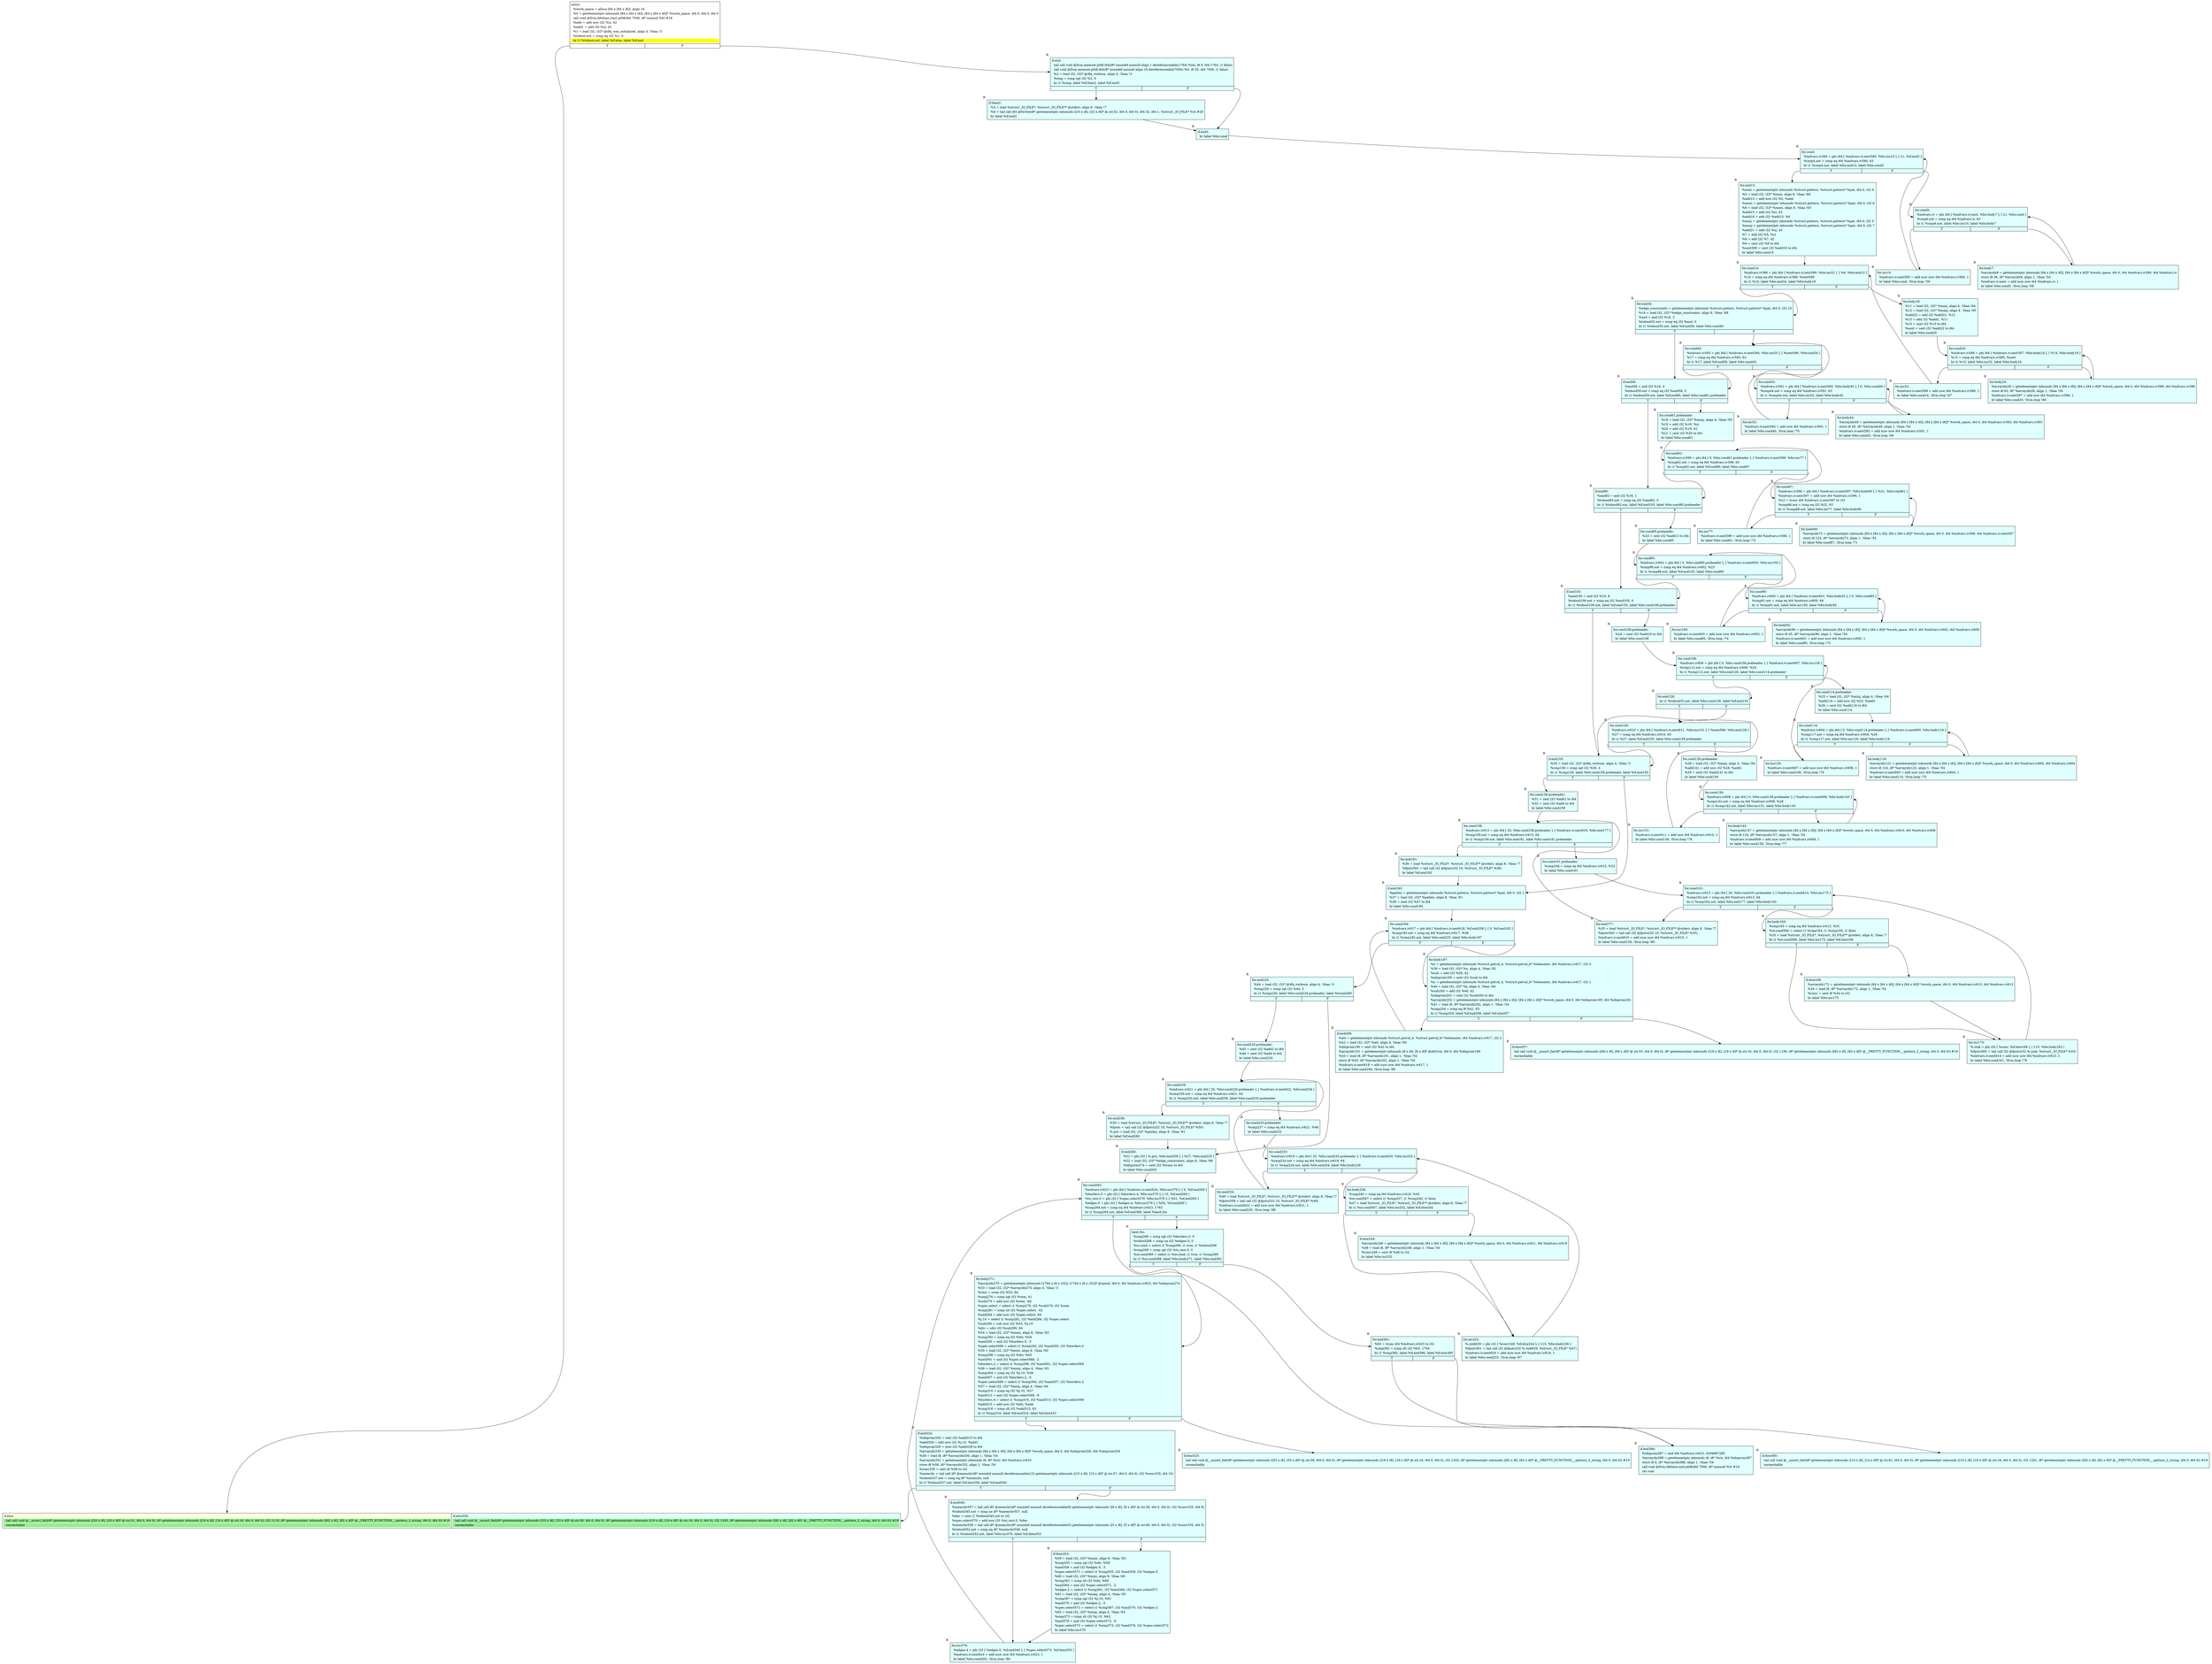 digraph {
m_bb0 [shape = none, label  = <<table border="0" cellspacing="0">
<tr><td port="f1" border="1" colspan="2"><table bgcolor="LightYellow" border="0">
<tr><td align="left">if.else:</td></tr>
<tr><td bgcolor="lightgreen" align="left">  tail call void @__assert_fail(i8* getelementptr inbounds ([20 x i8], [20 x i8]* @.str.51, i64 0, i64 0), i8* getelementptr inbounds ([19 x i8], [19 x i8]* @.str.16, i64 0, i64 0), i32 1118, i8* getelementptr inbounds ([82 x i8], [82 x i8]* @__PRETTY_FUNCTION__.pattern_2_string, i64 0, i64 0)) #19</td></tr>
<tr><td bgcolor="lightgreen" align="left">  unreachable</td></tr>
</table>
</td>
<td port="f2" border="1" colspan="2"><table bgcolor="LightCyan" border="0">
<tr><td align="left">if.else339:</td></tr>
<tr><td bgcolor="lightgreen" align="left">  tail call void @__assert_fail(i8* getelementptr inbounds ([33 x i8], [33 x i8]* @.str.58, i64 0, i64 0), i8* getelementptr inbounds ([19 x i8], [19 x i8]* @.str.16, i64 0, i64 0), i32 1245, i8* getelementptr inbounds ([82 x i8], [82 x i8]* @__PRETTY_FUNCTION__.pattern_2_string, i64 0, i64 0)) #19</td></tr>
<tr><td bgcolor="lightgreen" align="left">  unreachable</td></tr>
</table>
</td></tr>
</table>> ]
f_bb0 [shape = none, label  = <<table  border="0" cellspacing="0">
<tr><td port="f" border="1" colspan="2"><table border="0">
<tr><td align="left">entry:</td></tr>
<tr><td align="left">  %work_space = alloca [84 x [84 x i8]], align 16</td></tr>
<tr><td align="left">  %0 = getelementptr inbounds [84 x [84 x i8]], [84 x [84 x i8]]* %work_space, i64 0, i64 0, i64 0</td></tr>
<tr><td align="left">  call void @llvm.lifetime.start.p0i8(i64 7056, i8* nonnull %0) #18</td></tr>
<tr><td align="left">  %add = add nsw i32 %ci, 42</td></tr>
<tr><td align="left">  %add1 = add i32 %cj, 42</td></tr>
<tr><td align="left">  %1 = load i32, i32* @dfa_was_initialized, align 4, !tbaa !3</td></tr>
<tr><td align="left">  %tobool.not = icmp eq i32 %1, 0</td></tr>
<tr><td bgcolor="yellow" align="left">  br i1 %tobool.not, label %if.else, label %if.end</td></tr>
</table>
</td></tr>
<tr><td border="1" port="fT">T</td><td border="1" port="fF">F</td></tr>
</table>> ]
f_bb1 [shape = none,  xlabel="R", label  = <<table  bgcolor="LightCyan"  border="0" cellspacing="0">
<tr><td port="f" border="1" colspan="2"><table border="0">
<tr><td align="left">if.end:</td></tr>
<tr><td align="left">  tail call void @llvm.memset.p0i8.i64(i8* noundef nonnull align 1 dereferenceable(1764) %str, i8 0, i64 1764, i1 false)</td></tr>
<tr><td align="left">  call void @llvm.memset.p0i8.i64(i8* noundef nonnull align 16 dereferenceable(7056) %0, i8 35, i64 7056, i1 false)</td></tr>
<tr><td align="left">  %2 = load i32, i32* @dfa_verbose, align 4, !tbaa !3</td></tr>
<tr><td align="left">  %cmp = icmp sgt i32 %2, 0</td></tr>
<tr><td align="left">  br i1 %cmp, label %if.then2, label %if.end3</td></tr>
</table>
</td></tr>
<tr><td border="1" port="fT">T</td><td border="1" port="fF">F</td></tr>
</table>> ]
f_bb2 [shape = none,  xlabel="R", label  = <<table  bgcolor="LightCyan"  border="0" cellspacing="0">
<tr><td port="f" border="1"><table border="0">
<tr><td align="left">if.then2:</td></tr>
<tr><td align="left">  %3 = load %struct._IO_FILE*, %struct._IO_FILE** @stderr, align 8, !tbaa !7</td></tr>
<tr><td align="left">  %4 = tail call i64 @fwrite(i8* getelementptr inbounds ([33 x i8], [33 x i8]* @.str.52, i64 0, i64 0), i64 32, i64 1, %struct._IO_FILE* %3) #20</td></tr>
<tr><td align="left">  br label %if.end3</td></tr>
</table>
</td></tr>
</table>> ]
f_bb3 [shape = none,  xlabel="R", label  = <<table  bgcolor="LightCyan"  border="0" cellspacing="0">
<tr><td port="f" border="1"><table border="0">
<tr><td align="left">if.end3:</td></tr>
<tr><td align="left">  br label %for.cond</td></tr>
</table>
</td></tr>
</table>> ]
f_bb4 [shape = none,  xlabel="R", label  = <<table  bgcolor="LightCyan"  border="0" cellspacing="0">
<tr><td port="f" border="1" colspan="2"><table border="0">
<tr><td align="left">for.cond:</td></tr>
<tr><td align="left">  %indvars.iv584 = phi i64 [ %indvars.iv.next585, %for.inc10 ], [ 21, %if.end3 ]</td></tr>
<tr><td align="left">  %cmp4.not = icmp eq i64 %indvars.iv584, 63</td></tr>
<tr><td align="left">  br i1 %cmp4.not, label %for.end12, label %for.cond5</td></tr>
</table>
</td></tr>
<tr><td border="1" port="fT">T</td><td border="1" port="fF">F</td></tr>
</table>> ]
f_bb5 [shape = none,  xlabel="R", label  = <<table  bgcolor="LightCyan"  border="0" cellspacing="0">
<tr><td port="f" border="1" colspan="2"><table border="0">
<tr><td align="left">for.cond5:</td></tr>
<tr><td align="left">  %indvars.iv = phi i64 [ %indvars.iv.next, %for.body7 ], [ 21, %for.cond ]</td></tr>
<tr><td align="left">  %cmp6.not = icmp eq i64 %indvars.iv, 63</td></tr>
<tr><td align="left">  br i1 %cmp6.not, label %for.inc10, label %for.body7</td></tr>
</table>
</td></tr>
<tr><td border="1" port="fT">T</td><td border="1" port="fF">F</td></tr>
</table>> ]
f_bb6 [shape = none,  xlabel="R", label  = <<table  bgcolor="LightCyan"  border="0" cellspacing="0">
<tr><td port="f" border="1"><table border="0">
<tr><td align="left">for.body7:</td></tr>
<tr><td align="left">  %arrayidx9 = getelementptr inbounds [84 x [84 x i8]], [84 x [84 x i8]]* %work_space, i64 0, i64 %indvars.iv584, i64 %indvars.iv</td></tr>
<tr><td align="left">  store i8 36, i8* %arrayidx9, align 1, !tbaa !54</td></tr>
<tr><td align="left">  %indvars.iv.next = add nuw nsw i64 %indvars.iv, 1</td></tr>
<tr><td align="left">  br label %for.cond5, !llvm.loop !58</td></tr>
</table>
</td></tr>
</table>> ]
f_bb7 [shape = none,  xlabel="R", label  = <<table  bgcolor="LightCyan"  border="0" cellspacing="0">
<tr><td port="f" border="1"><table border="0">
<tr><td align="left">for.inc10:</td></tr>
<tr><td align="left">  %indvars.iv.next585 = add nuw nsw i64 %indvars.iv584, 1</td></tr>
<tr><td align="left">  br label %for.cond, !llvm.loop !59</td></tr>
</table>
</td></tr>
</table>> ]
f_bb8 [shape = none,  xlabel="R", label  = <<table  bgcolor="LightCyan"  border="0" cellspacing="0">
<tr><td port="f" border="1"><table border="0">
<tr><td align="left">for.end12:</td></tr>
<tr><td align="left">  %mini = getelementptr inbounds %struct.pattern, %struct.pattern* %pat, i64 0, i32 4</td></tr>
<tr><td align="left">  %5 = load i32, i32* %mini, align 8, !tbaa !60</td></tr>
<tr><td align="left">  %add13 = add nsw i32 %5, %add</td></tr>
<tr><td align="left">  %maxi = getelementptr inbounds %struct.pattern, %struct.pattern* %pat, i64 0, i32 6</td></tr>
<tr><td align="left">  %6 = load i32, i32* %maxi, align 8, !tbaa !63</td></tr>
<tr><td align="left">  %add15 = add i32 %ci, 43</td></tr>
<tr><td align="left">  %add16 = add i32 %add15, %6</td></tr>
<tr><td align="left">  %minj = getelementptr inbounds %struct.pattern, %struct.pattern* %pat, i64 0, i32 5</td></tr>
<tr><td align="left">  %maxj = getelementptr inbounds %struct.pattern, %struct.pattern* %pat, i64 0, i32 7</td></tr>
<tr><td align="left">  %add21 = add i32 %cj, 43</td></tr>
<tr><td align="left">  %7 = add i32 %5, %ci</td></tr>
<tr><td align="left">  %8 = add i32 %7, 42</td></tr>
<tr><td align="left">  %9 = sext i32 %8 to i64</td></tr>
<tr><td align="left">  %sext590 = sext i32 %add16 to i64</td></tr>
<tr><td align="left">  br label %for.cond14</td></tr>
</table>
</td></tr>
</table>> ]
f_bb9 [shape = none,  xlabel="R", label  = <<table  bgcolor="LightCyan"  border="0" cellspacing="0">
<tr><td port="f" border="1" colspan="2"><table border="0">
<tr><td align="left">for.cond14:</td></tr>
<tr><td align="left">  %indvars.iv588 = phi i64 [ %indvars.iv.next589, %for.inc32 ], [ %9, %for.end12 ]</td></tr>
<tr><td align="left">  %10 = icmp eq i64 %indvars.iv588, %sext590</td></tr>
<tr><td align="left">  br i1 %10, label %for.end34, label %for.body18</td></tr>
</table>
</td></tr>
<tr><td border="1" port="fT">T</td><td border="1" port="fF">F</td></tr>
</table>> ]
f_bb10 [shape = none,  xlabel="R", label  = <<table  bgcolor="LightCyan"  border="0" cellspacing="0">
<tr><td port="f" border="1"><table border="0">
<tr><td align="left">for.body18:</td></tr>
<tr><td align="left">  %11 = load i32, i32* %minj, align 4, !tbaa !64</td></tr>
<tr><td align="left">  %12 = load i32, i32* %maxj, align 4, !tbaa !65</td></tr>
<tr><td align="left">  %add22 = add i32 %add21, %12</td></tr>
<tr><td align="left">  %13 = add i32 %add1, %11</td></tr>
<tr><td align="left">  %14 = sext i32 %13 to i64</td></tr>
<tr><td align="left">  %sext = sext i32 %add22 to i64</td></tr>
<tr><td align="left">  br label %for.cond20</td></tr>
</table>
</td></tr>
</table>> ]
f_bb11 [shape = none,  xlabel="R", label  = <<table  bgcolor="LightCyan"  border="0" cellspacing="0">
<tr><td port="f" border="1" colspan="2"><table border="0">
<tr><td align="left">for.cond20:</td></tr>
<tr><td align="left">  %indvars.iv586 = phi i64 [ %indvars.iv.next587, %for.body24 ], [ %14, %for.body18 ]</td></tr>
<tr><td align="left">  %15 = icmp eq i64 %indvars.iv586, %sext</td></tr>
<tr><td align="left">  br i1 %15, label %for.inc32, label %for.body24</td></tr>
</table>
</td></tr>
<tr><td border="1" port="fT">T</td><td border="1" port="fF">F</td></tr>
</table>> ]
f_bb12 [shape = none,  xlabel="R", label  = <<table  bgcolor="LightCyan"  border="0" cellspacing="0">
<tr><td port="f" border="1"><table border="0">
<tr><td align="left">for.body24:</td></tr>
<tr><td align="left">  %arrayidx28 = getelementptr inbounds [84 x [84 x i8]], [84 x [84 x i8]]* %work_space, i64 0, i64 %indvars.iv588, i64 %indvars.iv586</td></tr>
<tr><td align="left">  store i8 63, i8* %arrayidx28, align 1, !tbaa !54</td></tr>
<tr><td align="left">  %indvars.iv.next587 = add nsw i64 %indvars.iv586, 1</td></tr>
<tr><td align="left">  br label %for.cond20, !llvm.loop !66</td></tr>
</table>
</td></tr>
</table>> ]
f_bb13 [shape = none,  xlabel="R", label  = <<table  bgcolor="LightCyan"  border="0" cellspacing="0">
<tr><td port="f" border="1"><table border="0">
<tr><td align="left">for.inc32:</td></tr>
<tr><td align="left">  %indvars.iv.next589 = add nsw i64 %indvars.iv588, 1</td></tr>
<tr><td align="left">  br label %for.cond14, !llvm.loop !67</td></tr>
</table>
</td></tr>
</table>> ]
f_bb14 [shape = none,  xlabel="R", label  = <<table  bgcolor="LightCyan"  border="0" cellspacing="0">
<tr><td port="f" border="1" colspan="2"><table border="0">
<tr><td align="left">for.end34:</td></tr>
<tr><td align="left">  %edge_constraints = getelementptr inbounds %struct.pattern, %struct.pattern* %pat, i64 0, i32 10</td></tr>
<tr><td align="left">  %16 = load i32, i32* %edge_constraints, align 8, !tbaa !68</td></tr>
<tr><td align="left">  %and = and i32 %16, 2</td></tr>
<tr><td align="left">  %tobool35.not = icmp eq i32 %and, 0</td></tr>
<tr><td align="left">  br i1 %tobool35.not, label %if.end56, label %for.cond40</td></tr>
</table>
</td></tr>
<tr><td border="1" port="fT">T</td><td border="1" port="fF">F</td></tr>
</table>> ]
f_bb15 [shape = none,  xlabel="R", label  = <<table  bgcolor="LightCyan"  border="0" cellspacing="0">
<tr><td port="f" border="1" colspan="2"><table border="0">
<tr><td align="left">for.cond40:</td></tr>
<tr><td align="left">  %indvars.iv593 = phi i64 [ %indvars.iv.next594, %for.inc53 ], [ %sext590, %for.end34 ]</td></tr>
<tr><td align="left">  %17 = icmp eq i64 %indvars.iv593, 63</td></tr>
<tr><td align="left">  br i1 %17, label %if.end56, label %for.cond43</td></tr>
</table>
</td></tr>
<tr><td border="1" port="fT">T</td><td border="1" port="fF">F</td></tr>
</table>> ]
f_bb16 [shape = none,  xlabel="R", label  = <<table  bgcolor="LightCyan"  border="0" cellspacing="0">
<tr><td port="f" border="1" colspan="2"><table border="0">
<tr><td align="left">for.cond43:</td></tr>
<tr><td align="left">  %indvars.iv591 = phi i64 [ %indvars.iv.next592, %for.body45 ], [ 0, %for.cond40 ]</td></tr>
<tr><td align="left">  %cmp44.not = icmp eq i64 %indvars.iv591, 63</td></tr>
<tr><td align="left">  br i1 %cmp44.not, label %for.inc53, label %for.body45</td></tr>
</table>
</td></tr>
<tr><td border="1" port="fT">T</td><td border="1" port="fF">F</td></tr>
</table>> ]
f_bb17 [shape = none,  xlabel="R", label  = <<table  bgcolor="LightCyan"  border="0" cellspacing="0">
<tr><td port="f" border="1"><table border="0">
<tr><td align="left">for.body45:</td></tr>
<tr><td align="left">  %arrayidx49 = getelementptr inbounds [84 x [84 x i8]], [84 x [84 x i8]]* %work_space, i64 0, i64 %indvars.iv593, i64 %indvars.iv591</td></tr>
<tr><td align="left">  store i8 45, i8* %arrayidx49, align 1, !tbaa !54</td></tr>
<tr><td align="left">  %indvars.iv.next592 = add nuw nsw i64 %indvars.iv591, 1</td></tr>
<tr><td align="left">  br label %for.cond43, !llvm.loop !69</td></tr>
</table>
</td></tr>
</table>> ]
f_bb18 [shape = none,  xlabel="R", label  = <<table  bgcolor="LightCyan"  border="0" cellspacing="0">
<tr><td port="f" border="1"><table border="0">
<tr><td align="left">for.inc53:</td></tr>
<tr><td align="left">  %indvars.iv.next594 = add nsw i64 %indvars.iv593, 1</td></tr>
<tr><td align="left">  br label %for.cond40, !llvm.loop !70</td></tr>
</table>
</td></tr>
</table>> ]
f_bb19 [shape = none,  xlabel="R", label  = <<table  bgcolor="LightCyan"  border="0" cellspacing="0">
<tr><td port="f" border="1" colspan="2"><table border="0">
<tr><td align="left">if.end56:</td></tr>
<tr><td align="left">  %and58 = and i32 %16, 4</td></tr>
<tr><td align="left">  %tobool59.not = icmp eq i32 %and58, 0</td></tr>
<tr><td align="left">  br i1 %tobool59.not, label %if.end80, label %for.cond61.preheader</td></tr>
</table>
</td></tr>
<tr><td border="1" port="fT">T</td><td border="1" port="fF">F</td></tr>
</table>> ]
f_bb20 [shape = none,  xlabel="R", label  = <<table  bgcolor="LightCyan"  border="0" cellspacing="0">
<tr><td port="f" border="1"><table border="0">
<tr><td align="left">for.cond61.preheader:</td></tr>
<tr><td align="left">  %18 = load i32, i32* %maxj, align 4, !tbaa !65</td></tr>
<tr><td align="left">  %19 = add i32 %18, %cj</td></tr>
<tr><td align="left">  %20 = add i32 %19, 42</td></tr>
<tr><td align="left">  %21 = sext i32 %20 to i64</td></tr>
<tr><td align="left">  br label %for.cond61</td></tr>
</table>
</td></tr>
</table>> ]
f_bb21 [shape = none,  xlabel="R", label  = <<table  bgcolor="LightCyan"  border="0" cellspacing="0">
<tr><td port="f" border="1" colspan="2"><table border="0">
<tr><td align="left">for.cond61:</td></tr>
<tr><td align="left">  %indvars.iv598 = phi i64 [ 0, %for.cond61.preheader ], [ %indvars.iv.next599, %for.inc77 ]</td></tr>
<tr><td align="left">  %cmp62.not = icmp eq i64 %indvars.iv598, 63</td></tr>
<tr><td align="left">  br i1 %cmp62.not, label %if.end80, label %for.cond67</td></tr>
</table>
</td></tr>
<tr><td border="1" port="fT">T</td><td border="1" port="fF">F</td></tr>
</table>> ]
f_bb22 [shape = none,  xlabel="R", label  = <<table  bgcolor="LightCyan"  border="0" cellspacing="0">
<tr><td port="f" border="1" colspan="2"><table border="0">
<tr><td align="left">for.cond67:</td></tr>
<tr><td align="left">  %indvars.iv596 = phi i64 [ %indvars.iv.next597, %for.body69 ], [ %21, %for.cond61 ]</td></tr>
<tr><td align="left">  %indvars.iv.next597 = add nsw i64 %indvars.iv596, 1</td></tr>
<tr><td align="left">  %22 = trunc i64 %indvars.iv.next597 to i32</td></tr>
<tr><td align="left">  %cmp68.not = icmp eq i32 %22, 63</td></tr>
<tr><td align="left">  br i1 %cmp68.not, label %for.inc77, label %for.body69</td></tr>
</table>
</td></tr>
<tr><td border="1" port="fT">T</td><td border="1" port="fF">F</td></tr>
</table>> ]
f_bb23 [shape = none,  xlabel="R", label  = <<table  bgcolor="LightCyan"  border="0" cellspacing="0">
<tr><td port="f" border="1"><table border="0">
<tr><td align="left">for.body69:</td></tr>
<tr><td align="left">  %arrayidx73 = getelementptr inbounds [84 x [84 x i8]], [84 x [84 x i8]]* %work_space, i64 0, i64 %indvars.iv598, i64 %indvars.iv.next597</td></tr>
<tr><td align="left">  store i8 124, i8* %arrayidx73, align 1, !tbaa !54</td></tr>
<tr><td align="left">  br label %for.cond67, !llvm.loop !71</td></tr>
</table>
</td></tr>
</table>> ]
f_bb24 [shape = none,  xlabel="R", label  = <<table  bgcolor="LightCyan"  border="0" cellspacing="0">
<tr><td port="f" border="1"><table border="0">
<tr><td align="left">for.inc77:</td></tr>
<tr><td align="left">  %indvars.iv.next599 = add nuw nsw i64 %indvars.iv598, 1</td></tr>
<tr><td align="left">  br label %for.cond61, !llvm.loop !72</td></tr>
</table>
</td></tr>
</table>> ]
f_bb25 [shape = none,  xlabel="R", label  = <<table  bgcolor="LightCyan"  border="0" cellspacing="0">
<tr><td port="f" border="1" colspan="2"><table border="0">
<tr><td align="left">if.end80:</td></tr>
<tr><td align="left">  %and82 = and i32 %16, 1</td></tr>
<tr><td align="left">  %tobool83.not = icmp eq i32 %and82, 0</td></tr>
<tr><td align="left">  br i1 %tobool83.not, label %if.end103, label %for.cond85.preheader</td></tr>
</table>
</td></tr>
<tr><td border="1" port="fT">T</td><td border="1" port="fF">F</td></tr>
</table>> ]
f_bb26 [shape = none,  xlabel="R", label  = <<table  bgcolor="LightCyan"  border="0" cellspacing="0">
<tr><td port="f" border="1"><table border="0">
<tr><td align="left">for.cond85.preheader:</td></tr>
<tr><td align="left">  %23 = zext i32 %add13 to i64</td></tr>
<tr><td align="left">  br label %for.cond85</td></tr>
</table>
</td></tr>
</table>> ]
f_bb27 [shape = none,  xlabel="R", label  = <<table  bgcolor="LightCyan"  border="0" cellspacing="0">
<tr><td port="f" border="1" colspan="2"><table border="0">
<tr><td align="left">for.cond85:</td></tr>
<tr><td align="left">  %indvars.iv602 = phi i64 [ 0, %for.cond85.preheader ], [ %indvars.iv.next603, %for.inc100 ]</td></tr>
<tr><td align="left">  %cmp88.not = icmp eq i64 %indvars.iv602, %23</td></tr>
<tr><td align="left">  br i1 %cmp88.not, label %if.end103, label %for.cond90</td></tr>
</table>
</td></tr>
<tr><td border="1" port="fT">T</td><td border="1" port="fF">F</td></tr>
</table>> ]
f_bb28 [shape = none,  xlabel="R", label  = <<table  bgcolor="LightCyan"  border="0" cellspacing="0">
<tr><td port="f" border="1" colspan="2"><table border="0">
<tr><td align="left">for.cond90:</td></tr>
<tr><td align="left">  %indvars.iv600 = phi i64 [ %indvars.iv.next601, %for.body92 ], [ 0, %for.cond85 ]</td></tr>
<tr><td align="left">  %cmp91.not = icmp eq i64 %indvars.iv600, 84</td></tr>
<tr><td align="left">  br i1 %cmp91.not, label %for.inc100, label %for.body92</td></tr>
</table>
</td></tr>
<tr><td border="1" port="fT">T</td><td border="1" port="fF">F</td></tr>
</table>> ]
f_bb29 [shape = none,  xlabel="R", label  = <<table  bgcolor="LightCyan"  border="0" cellspacing="0">
<tr><td port="f" border="1"><table border="0">
<tr><td align="left">for.body92:</td></tr>
<tr><td align="left">  %arrayidx96 = getelementptr inbounds [84 x [84 x i8]], [84 x [84 x i8]]* %work_space, i64 0, i64 %indvars.iv602, i64 %indvars.iv600</td></tr>
<tr><td align="left">  store i8 45, i8* %arrayidx96, align 1, !tbaa !54</td></tr>
<tr><td align="left">  %indvars.iv.next601 = add nuw nsw i64 %indvars.iv600, 1</td></tr>
<tr><td align="left">  br label %for.cond90, !llvm.loop !73</td></tr>
</table>
</td></tr>
</table>> ]
f_bb30 [shape = none,  xlabel="R", label  = <<table  bgcolor="LightCyan"  border="0" cellspacing="0">
<tr><td port="f" border="1"><table border="0">
<tr><td align="left">for.inc100:</td></tr>
<tr><td align="left">  %indvars.iv.next603 = add nuw nsw i64 %indvars.iv602, 1</td></tr>
<tr><td align="left">  br label %for.cond85, !llvm.loop !74</td></tr>
</table>
</td></tr>
</table>> ]
f_bb31 [shape = none,  xlabel="R", label  = <<table  bgcolor="LightCyan"  border="0" cellspacing="0">
<tr><td port="f" border="1" colspan="2"><table border="0">
<tr><td align="left">if.end103:</td></tr>
<tr><td align="left">  %and105 = and i32 %16, 8</td></tr>
<tr><td align="left">  %tobool106.not = icmp eq i32 %and105, 0</td></tr>
<tr><td align="left">  br i1 %tobool106.not, label %if.end155, label %for.cond108.preheader</td></tr>
</table>
</td></tr>
<tr><td border="1" port="fT">T</td><td border="1" port="fF">F</td></tr>
</table>> ]
f_bb32 [shape = none,  xlabel="R", label  = <<table  bgcolor="LightCyan"  border="0" cellspacing="0">
<tr><td port="f" border="1"><table border="0">
<tr><td align="left">for.cond108.preheader:</td></tr>
<tr><td align="left">  %24 = zext i32 %add16 to i64</td></tr>
<tr><td align="left">  br label %for.cond108</td></tr>
</table>
</td></tr>
</table>> ]
f_bb33 [shape = none,  xlabel="R", label  = <<table  bgcolor="LightCyan"  border="0" cellspacing="0">
<tr><td port="f" border="1" colspan="2"><table border="0">
<tr><td align="left">for.cond108:</td></tr>
<tr><td align="left">  %indvars.iv606 = phi i64 [ 0, %for.cond108.preheader ], [ %indvars.iv.next607, %for.inc126 ]</td></tr>
<tr><td align="left">  %cmp112.not = icmp eq i64 %indvars.iv606, %24</td></tr>
<tr><td align="left">  br i1 %cmp112.not, label %for.end128, label %for.cond114.preheader</td></tr>
</table>
</td></tr>
<tr><td border="1" port="fT">T</td><td border="1" port="fF">F</td></tr>
</table>> ]
f_bb34 [shape = none,  xlabel="R", label  = <<table  bgcolor="LightCyan"  border="0" cellspacing="0">
<tr><td port="f" border="1"><table border="0">
<tr><td align="left">for.cond114.preheader:</td></tr>
<tr><td align="left">  %25 = load i32, i32* %minj, align 4, !tbaa !64</td></tr>
<tr><td align="left">  %add116 = add nsw i32 %25, %add1</td></tr>
<tr><td align="left">  %26 = zext i32 %add116 to i64</td></tr>
<tr><td align="left">  br label %for.cond114</td></tr>
</table>
</td></tr>
</table>> ]
f_bb35 [shape = none,  xlabel="R", label  = <<table  bgcolor="LightCyan"  border="0" cellspacing="0">
<tr><td port="f" border="1" colspan="2"><table border="0">
<tr><td align="left">for.cond114:</td></tr>
<tr><td align="left">  %indvars.iv604 = phi i64 [ 0, %for.cond114.preheader ], [ %indvars.iv.next605, %for.body118 ]</td></tr>
<tr><td align="left">  %cmp117.not = icmp eq i64 %indvars.iv604, %26</td></tr>
<tr><td align="left">  br i1 %cmp117.not, label %for.inc126, label %for.body118</td></tr>
</table>
</td></tr>
<tr><td border="1" port="fT">T</td><td border="1" port="fF">F</td></tr>
</table>> ]
f_bb36 [shape = none,  xlabel="R", label  = <<table  bgcolor="LightCyan"  border="0" cellspacing="0">
<tr><td port="f" border="1"><table border="0">
<tr><td align="left">for.body118:</td></tr>
<tr><td align="left">  %arrayidx122 = getelementptr inbounds [84 x [84 x i8]], [84 x [84 x i8]]* %work_space, i64 0, i64 %indvars.iv606, i64 %indvars.iv604</td></tr>
<tr><td align="left">  store i8 124, i8* %arrayidx122, align 1, !tbaa !54</td></tr>
<tr><td align="left">  %indvars.iv.next605 = add nuw nsw i64 %indvars.iv604, 1</td></tr>
<tr><td align="left">  br label %for.cond114, !llvm.loop !75</td></tr>
</table>
</td></tr>
</table>> ]
f_bb37 [shape = none,  xlabel="R", label  = <<table  bgcolor="LightCyan"  border="0" cellspacing="0">
<tr><td port="f" border="1"><table border="0">
<tr><td align="left">for.inc126:</td></tr>
<tr><td align="left">  %indvars.iv.next607 = add nuw nsw i64 %indvars.iv606, 1</td></tr>
<tr><td align="left">  br label %for.cond108, !llvm.loop !76</td></tr>
</table>
</td></tr>
</table>> ]
f_bb38 [shape = none,  xlabel="R", label  = <<table  bgcolor="LightCyan"  border="0" cellspacing="0">
<tr><td port="f" border="1" colspan="2"><table border="0">
<tr><td align="left">for.end128:</td></tr>
<tr><td align="left">  br i1 %tobool35.not, label %for.cond136, label %if.end155</td></tr>
</table>
</td></tr>
<tr><td border="1" port="fT">T</td><td border="1" port="fF">F</td></tr>
</table>> ]
f_bb39 [shape = none,  xlabel="R", label  = <<table  bgcolor="LightCyan"  border="0" cellspacing="0">
<tr><td port="f" border="1" colspan="2"><table border="0">
<tr><td align="left">for.cond136:</td></tr>
<tr><td align="left">  %indvars.iv610 = phi i64 [ %indvars.iv.next611, %for.inc151 ], [ %sext590, %for.end128 ]</td></tr>
<tr><td align="left">  %27 = icmp eq i64 %indvars.iv610, 63</td></tr>
<tr><td align="left">  br i1 %27, label %if.end155, label %for.cond139.preheader</td></tr>
</table>
</td></tr>
<tr><td border="1" port="fT">T</td><td border="1" port="fF">F</td></tr>
</table>> ]
f_bb40 [shape = none,  xlabel="R", label  = <<table  bgcolor="LightCyan"  border="0" cellspacing="0">
<tr><td port="f" border="1"><table border="0">
<tr><td align="left">for.cond139.preheader:</td></tr>
<tr><td align="left">  %28 = load i32, i32* %minj, align 4, !tbaa !64</td></tr>
<tr><td align="left">  %add141 = add nsw i32 %28, %add1</td></tr>
<tr><td align="left">  %29 = zext i32 %add141 to i64</td></tr>
<tr><td align="left">  br label %for.cond139</td></tr>
</table>
</td></tr>
</table>> ]
f_bb41 [shape = none,  xlabel="R", label  = <<table  bgcolor="LightCyan"  border="0" cellspacing="0">
<tr><td port="f" border="1" colspan="2"><table border="0">
<tr><td align="left">for.cond139:</td></tr>
<tr><td align="left">  %indvars.iv608 = phi i64 [ 0, %for.cond139.preheader ], [ %indvars.iv.next609, %for.body143 ]</td></tr>
<tr><td align="left">  %cmp142.not = icmp eq i64 %indvars.iv608, %29</td></tr>
<tr><td align="left">  br i1 %cmp142.not, label %for.inc151, label %for.body143</td></tr>
</table>
</td></tr>
<tr><td border="1" port="fT">T</td><td border="1" port="fF">F</td></tr>
</table>> ]
f_bb42 [shape = none,  xlabel="R", label  = <<table  bgcolor="LightCyan"  border="0" cellspacing="0">
<tr><td port="f" border="1"><table border="0">
<tr><td align="left">for.body143:</td></tr>
<tr><td align="left">  %arrayidx147 = getelementptr inbounds [84 x [84 x i8]], [84 x [84 x i8]]* %work_space, i64 0, i64 %indvars.iv610, i64 %indvars.iv608</td></tr>
<tr><td align="left">  store i8 124, i8* %arrayidx147, align 1, !tbaa !54</td></tr>
<tr><td align="left">  %indvars.iv.next609 = add nuw nsw i64 %indvars.iv608, 1</td></tr>
<tr><td align="left">  br label %for.cond139, !llvm.loop !77</td></tr>
</table>
</td></tr>
</table>> ]
f_bb43 [shape = none,  xlabel="R", label  = <<table  bgcolor="LightCyan"  border="0" cellspacing="0">
<tr><td port="f" border="1"><table border="0">
<tr><td align="left">for.inc151:</td></tr>
<tr><td align="left">  %indvars.iv.next611 = add nsw i64 %indvars.iv610, 1</td></tr>
<tr><td align="left">  br label %for.cond136, !llvm.loop !78</td></tr>
</table>
</td></tr>
</table>> ]
f_bb44 [shape = none,  xlabel="R", label  = <<table  bgcolor="LightCyan"  border="0" cellspacing="0">
<tr><td port="f" border="1" colspan="2"><table border="0">
<tr><td align="left">if.end155:</td></tr>
<tr><td align="left">  %30 = load i32, i32* @dfa_verbose, align 4, !tbaa !3</td></tr>
<tr><td align="left">  %cmp156 = icmp sgt i32 %30, 4</td></tr>
<tr><td align="left">  br i1 %cmp156, label %for.cond158.preheader, label %if.end183</td></tr>
</table>
</td></tr>
<tr><td border="1" port="fT">T</td><td border="1" port="fF">F</td></tr>
</table>> ]
f_bb45 [shape = none,  xlabel="R", label  = <<table  bgcolor="LightCyan"  border="0" cellspacing="0">
<tr><td port="f" border="1"><table border="0">
<tr><td align="left">for.cond158.preheader:</td></tr>
<tr><td align="left">  %31 = zext i32 %add1 to i64</td></tr>
<tr><td align="left">  %32 = zext i32 %add to i64</td></tr>
<tr><td align="left">  br label %for.cond158</td></tr>
</table>
</td></tr>
</table>> ]
f_bb46 [shape = none,  xlabel="R", label  = <<table  bgcolor="LightCyan"  border="0" cellspacing="0">
<tr><td port="f" border="1" colspan="2"><table border="0">
<tr><td align="left">for.cond158:</td></tr>
<tr><td align="left">  %indvars.iv615 = phi i64 [ 20, %for.cond158.preheader ], [ %indvars.iv.next616, %for.end177 ]</td></tr>
<tr><td align="left">  %cmp159.not = icmp eq i64 %indvars.iv615, 64</td></tr>
<tr><td align="left">  br i1 %cmp159.not, label %for.end181, label %for.cond161.preheader</td></tr>
</table>
</td></tr>
<tr><td border="1" port="fT">T</td><td border="1" port="fF">F</td></tr>
</table>> ]
f_bb47 [shape = none,  xlabel="R", label  = <<table  bgcolor="LightCyan"  border="0" cellspacing="0">
<tr><td port="f" border="1"><table border="0">
<tr><td align="left">for.cond161.preheader:</td></tr>
<tr><td align="left">  %cmp164 = icmp eq i64 %indvars.iv615, %32</td></tr>
<tr><td align="left">  br label %for.cond161</td></tr>
</table>
</td></tr>
</table>> ]
f_bb48 [shape = none,  xlabel="R", label  = <<table  bgcolor="LightCyan"  border="0" cellspacing="0">
<tr><td port="f" border="1" colspan="2"><table border="0">
<tr><td align="left">for.cond161:</td></tr>
<tr><td align="left">  %indvars.iv613 = phi i64 [ 20, %for.cond161.preheader ], [ %indvars.iv.next614, %for.inc175 ]</td></tr>
<tr><td align="left">  %cmp162.not = icmp eq i64 %indvars.iv613, 64</td></tr>
<tr><td align="left">  br i1 %cmp162.not, label %for.end177, label %for.body163</td></tr>
</table>
</td></tr>
<tr><td border="1" port="fT">T</td><td border="1" port="fF">F</td></tr>
</table>> ]
f_bb49 [shape = none,  xlabel="R", label  = <<table  bgcolor="LightCyan"  border="0" cellspacing="0">
<tr><td port="f" border="1" colspan="2"><table border="0">
<tr><td align="left">for.body163:</td></tr>
<tr><td align="left">  %cmp165 = icmp eq i64 %indvars.iv613, %31</td></tr>
<tr><td align="left">  %or.cond566 = select i1 %cmp164, i1 %cmp165, i1 false</td></tr>
<tr><td align="left">  %33 = load %struct._IO_FILE*, %struct._IO_FILE** @stderr, align 8, !tbaa !7</td></tr>
<tr><td align="left">  br i1 %or.cond566, label %for.inc175, label %if.else168</td></tr>
</table>
</td></tr>
<tr><td border="1" port="fT">T</td><td border="1" port="fF">F</td></tr>
</table>> ]
f_bb50 [shape = none,  xlabel="R", label  = <<table  bgcolor="LightCyan"  border="0" cellspacing="0">
<tr><td port="f" border="1"><table border="0">
<tr><td align="left">if.else168:</td></tr>
<tr><td align="left">  %arrayidx172 = getelementptr inbounds [84 x [84 x i8]], [84 x [84 x i8]]* %work_space, i64 0, i64 %indvars.iv615, i64 %indvars.iv613</td></tr>
<tr><td align="left">  %34 = load i8, i8* %arrayidx172, align 1, !tbaa !54</td></tr>
<tr><td align="left">  %conv = sext i8 %34 to i32</td></tr>
<tr><td align="left">  br label %for.inc175</td></tr>
</table>
</td></tr>
</table>> ]
f_bb51 [shape = none,  xlabel="R", label  = <<table  bgcolor="LightCyan"  border="0" cellspacing="0">
<tr><td port="f" border="1"><table border="0">
<tr><td align="left">for.inc175:</td></tr>
<tr><td align="left">  %.sink = phi i32 [ %conv, %if.else168 ], [ 115, %for.body163 ]</td></tr>
<tr><td align="left">  %fputc565 = tail call i32 @fputc(i32 %.sink, %struct._IO_FILE* %33)</td></tr>
<tr><td align="left">  %indvars.iv.next614 = add nuw nsw i64 %indvars.iv613, 1</td></tr>
<tr><td align="left">  br label %for.cond161, !llvm.loop !79</td></tr>
</table>
</td></tr>
</table>> ]
f_bb52 [shape = none,  xlabel="R", label  = <<table  bgcolor="LightCyan"  border="0" cellspacing="0">
<tr><td port="f" border="1"><table border="0">
<tr><td align="left">for.end177:</td></tr>
<tr><td align="left">  %35 = load %struct._IO_FILE*, %struct._IO_FILE** @stderr, align 8, !tbaa !7</td></tr>
<tr><td align="left">  %fputc563 = tail call i32 @fputc(i32 10, %struct._IO_FILE* %35)</td></tr>
<tr><td align="left">  %indvars.iv.next616 = add nuw nsw i64 %indvars.iv615, 1</td></tr>
<tr><td align="left">  br label %for.cond158, !llvm.loop !80</td></tr>
</table>
</td></tr>
</table>> ]
f_bb53 [shape = none,  xlabel="R", label  = <<table  bgcolor="LightCyan"  border="0" cellspacing="0">
<tr><td port="f" border="1"><table border="0">
<tr><td align="left">for.end181:</td></tr>
<tr><td align="left">  %36 = load %struct._IO_FILE*, %struct._IO_FILE** @stderr, align 8, !tbaa !7</td></tr>
<tr><td align="left">  %fputc562 = tail call i32 @fputc(i32 10, %struct._IO_FILE* %36)</td></tr>
<tr><td align="left">  br label %if.end183</td></tr>
</table>
</td></tr>
</table>> ]
f_bb54 [shape = none,  xlabel="R", label  = <<table  bgcolor="LightCyan"  border="0" cellspacing="0">
<tr><td port="f" border="1"><table border="0">
<tr><td align="left">if.end183:</td></tr>
<tr><td align="left">  %patlen = getelementptr inbounds %struct.pattern, %struct.pattern* %pat, i64 0, i32 1</td></tr>
<tr><td align="left">  %37 = load i32, i32* %patlen, align 8, !tbaa !81</td></tr>
<tr><td align="left">  %38 = zext i32 %37 to i64</td></tr>
<tr><td align="left">  br label %for.cond184</td></tr>
</table>
</td></tr>
</table>> ]
f_bb55 [shape = none,  xlabel="R", label  = <<table  bgcolor="LightCyan"  border="0" cellspacing="0">
<tr><td port="f" border="1" colspan="2"><table border="0">
<tr><td align="left">for.cond184:</td></tr>
<tr><td align="left">  %indvars.iv617 = phi i64 [ %indvars.iv.next618, %if.end208 ], [ 0, %if.end183 ]</td></tr>
<tr><td align="left">  %cmp185.not = icmp eq i64 %indvars.iv617, %38</td></tr>
<tr><td align="left">  br i1 %cmp185.not, label %for.end225, label %for.body187</td></tr>
</table>
</td></tr>
<tr><td border="1" port="fT">T</td><td border="1" port="fF">F</td></tr>
</table>> ]
f_bb56 [shape = none,  xlabel="R", label  = <<table  bgcolor="LightCyan"  border="0" cellspacing="0">
<tr><td port="f" border="1" colspan="2"><table border="0">
<tr><td align="left">for.body187:</td></tr>
<tr><td align="left">  %x = getelementptr inbounds %struct.patval_b, %struct.patval_b* %elements, i64 %indvars.iv617, i32 0</td></tr>
<tr><td align="left">  %39 = load i32, i32* %x, align 4, !tbaa !82</td></tr>
<tr><td align="left">  %sub = add i32 %39, 42</td></tr>
<tr><td align="left">  %idxprom195 = sext i32 %sub to i64</td></tr>
<tr><td align="left">  %y = getelementptr inbounds %struct.patval_b, %struct.patval_b* %elements, i64 %indvars.iv617, i32 1</td></tr>
<tr><td align="left">  %40 = load i32, i32* %y, align 4, !tbaa !84</td></tr>
<tr><td align="left">  %sub200 = add i32 %40, 42</td></tr>
<tr><td align="left">  %idxprom201 = sext i32 %sub200 to i64</td></tr>
<tr><td align="left">  %arrayidx202 = getelementptr inbounds [84 x [84 x i8]], [84 x [84 x i8]]* %work_space, i64 0, i64 %idxprom195, i64 %idxprom201</td></tr>
<tr><td align="left">  %41 = load i8, i8* %arrayidx202, align 1, !tbaa !54</td></tr>
<tr><td align="left">  %cmp204 = icmp eq i8 %41, 63</td></tr>
<tr><td align="left">  br i1 %cmp204, label %if.end208, label %if.else207</td></tr>
</table>
</td></tr>
<tr><td border="1" port="fT">T</td><td border="1" port="fF">F</td></tr>
</table>> ]
f_bb57 [shape = none,  xlabel="R", label  = <<table  bgcolor="LightCyan"  border="0" cellspacing="0">
<tr><td port="f" border="1"><table border="0">
<tr><td align="left">if.else207:</td></tr>
<tr><td align="left">  tail call void @__assert_fail(i8* getelementptr inbounds ([66 x i8], [66 x i8]* @.str.55, i64 0, i64 0), i8* getelementptr inbounds ([19 x i8], [19 x i8]* @.str.16, i64 0, i64 0), i32 1190, i8* getelementptr inbounds ([82 x i8], [82 x i8]* @__PRETTY_FUNCTION__.pattern_2_string, i64 0, i64 0)) #19</td></tr>
<tr><td align="left">  unreachable</td></tr>
</table>
</td></tr>
</table>> ]
f_bb58 [shape = none,  xlabel="R", label  = <<table  bgcolor="LightCyan"  border="0" cellspacing="0">
<tr><td port="f" border="1"><table border="0">
<tr><td align="left">if.end208:</td></tr>
<tr><td align="left">  %att = getelementptr inbounds %struct.patval_b, %struct.patval_b* %elements, i64 %indvars.iv617, i32 2</td></tr>
<tr><td align="left">  %42 = load i32, i32* %att, align 4, !tbaa !85</td></tr>
<tr><td align="left">  %idxprom190 = sext i32 %42 to i64</td></tr>
<tr><td align="left">  %arrayidx191 = getelementptr inbounds [8 x i8], [8 x i8]* @att2val, i64 0, i64 %idxprom190</td></tr>
<tr><td align="left">  %43 = load i8, i8* %arrayidx191, align 1, !tbaa !54</td></tr>
<tr><td align="left">  store i8 %43, i8* %arrayidx202, align 1, !tbaa !54</td></tr>
<tr><td align="left">  %indvars.iv.next618 = add nuw nsw i64 %indvars.iv617, 1</td></tr>
<tr><td align="left">  br label %for.cond184, !llvm.loop !86</td></tr>
</table>
</td></tr>
</table>> ]
f_bb59 [shape = none,  xlabel="R", label  = <<table  bgcolor="LightCyan"  border="0" cellspacing="0">
<tr><td port="f" border="1" colspan="2"><table border="0">
<tr><td align="left">for.end225:</td></tr>
<tr><td align="left">  %44 = load i32, i32* @dfa_verbose, align 4, !tbaa !3</td></tr>
<tr><td align="left">  %cmp226 = icmp sgt i32 %44, 3</td></tr>
<tr><td align="left">  br i1 %cmp226, label %for.cond229.preheader, label %if.end260</td></tr>
</table>
</td></tr>
<tr><td border="1" port="fT">T</td><td border="1" port="fF">F</td></tr>
</table>> ]
f_bb60 [shape = none,  xlabel="R", label  = <<table  bgcolor="LightCyan"  border="0" cellspacing="0">
<tr><td port="f" border="1"><table border="0">
<tr><td align="left">for.cond229.preheader:</td></tr>
<tr><td align="left">  %45 = zext i32 %add1 to i64</td></tr>
<tr><td align="left">  %46 = zext i32 %add to i64</td></tr>
<tr><td align="left">  br label %for.cond229</td></tr>
</table>
</td></tr>
</table>> ]
f_bb61 [shape = none,  xlabel="R", label  = <<table  bgcolor="LightCyan"  border="0" cellspacing="0">
<tr><td port="f" border="1" colspan="2"><table border="0">
<tr><td align="left">for.cond229:</td></tr>
<tr><td align="left">  %indvars.iv621 = phi i64 [ 20, %for.cond229.preheader ], [ %indvars.iv.next622, %for.end254 ]</td></tr>
<tr><td align="left">  %cmp230.not = icmp eq i64 %indvars.iv621, 64</td></tr>
<tr><td align="left">  br i1 %cmp230.not, label %for.end258, label %for.cond233.preheader</td></tr>
</table>
</td></tr>
<tr><td border="1" port="fT">T</td><td border="1" port="fF">F</td></tr>
</table>> ]
f_bb62 [shape = none,  xlabel="R", label  = <<table  bgcolor="LightCyan"  border="0" cellspacing="0">
<tr><td port="f" border="1"><table border="0">
<tr><td align="left">for.cond233.preheader:</td></tr>
<tr><td align="left">  %cmp237 = icmp eq i64 %indvars.iv621, %46</td></tr>
<tr><td align="left">  br label %for.cond233</td></tr>
</table>
</td></tr>
</table>> ]
f_bb63 [shape = none,  xlabel="R", label  = <<table  bgcolor="LightCyan"  border="0" cellspacing="0">
<tr><td port="f" border="1" colspan="2"><table border="0">
<tr><td align="left">for.cond233:</td></tr>
<tr><td align="left">  %indvars.iv619 = phi i64 [ 20, %for.cond233.preheader ], [ %indvars.iv.next620, %for.inc252 ]</td></tr>
<tr><td align="left">  %cmp234.not = icmp eq i64 %indvars.iv619, 64</td></tr>
<tr><td align="left">  br i1 %cmp234.not, label %for.end254, label %for.body236</td></tr>
</table>
</td></tr>
<tr><td border="1" port="fT">T</td><td border="1" port="fF">F</td></tr>
</table>> ]
f_bb64 [shape = none,  xlabel="R", label  = <<table  bgcolor="LightCyan"  border="0" cellspacing="0">
<tr><td port="f" border="1" colspan="2"><table border="0">
<tr><td align="left">for.body236:</td></tr>
<tr><td align="left">  %cmp240 = icmp eq i64 %indvars.iv619, %45</td></tr>
<tr><td align="left">  %or.cond567 = select i1 %cmp237, i1 %cmp240, i1 false</td></tr>
<tr><td align="left">  %47 = load %struct._IO_FILE*, %struct._IO_FILE** @stderr, align 8, !tbaa !7</td></tr>
<tr><td align="left">  br i1 %or.cond567, label %for.inc252, label %if.else244</td></tr>
</table>
</td></tr>
<tr><td border="1" port="fT">T</td><td border="1" port="fF">F</td></tr>
</table>> ]
f_bb65 [shape = none,  xlabel="R", label  = <<table  bgcolor="LightCyan"  border="0" cellspacing="0">
<tr><td port="f" border="1"><table border="0">
<tr><td align="left">if.else244:</td></tr>
<tr><td align="left">  %arrayidx248 = getelementptr inbounds [84 x [84 x i8]], [84 x [84 x i8]]* %work_space, i64 0, i64 %indvars.iv621, i64 %indvars.iv619</td></tr>
<tr><td align="left">  %48 = load i8, i8* %arrayidx248, align 1, !tbaa !54</td></tr>
<tr><td align="left">  %conv249 = sext i8 %48 to i32</td></tr>
<tr><td align="left">  br label %for.inc252</td></tr>
</table>
</td></tr>
</table>> ]
f_bb66 [shape = none,  xlabel="R", label  = <<table  bgcolor="LightCyan"  border="0" cellspacing="0">
<tr><td port="f" border="1"><table border="0">
<tr><td align="left">for.inc252:</td></tr>
<tr><td align="left">  %.sink629 = phi i32 [ %conv249, %if.else244 ], [ 115, %for.body236 ]</td></tr>
<tr><td align="left">  %fputc561 = tail call i32 @fputc(i32 %.sink629, %struct._IO_FILE* %47)</td></tr>
<tr><td align="left">  %indvars.iv.next620 = add nuw nsw i64 %indvars.iv619, 1</td></tr>
<tr><td align="left">  br label %for.cond233, !llvm.loop !87</td></tr>
</table>
</td></tr>
</table>> ]
f_bb67 [shape = none,  xlabel="R", label  = <<table  bgcolor="LightCyan"  border="0" cellspacing="0">
<tr><td port="f" border="1"><table border="0">
<tr><td align="left">for.end254:</td></tr>
<tr><td align="left">  %49 = load %struct._IO_FILE*, %struct._IO_FILE** @stderr, align 8, !tbaa !7</td></tr>
<tr><td align="left">  %fputc559 = tail call i32 @fputc(i32 10, %struct._IO_FILE* %49)</td></tr>
<tr><td align="left">  %indvars.iv.next622 = add nuw nsw i64 %indvars.iv621, 1</td></tr>
<tr><td align="left">  br label %for.cond229, !llvm.loop !88</td></tr>
</table>
</td></tr>
</table>> ]
f_bb68 [shape = none,  xlabel="R", label  = <<table  bgcolor="LightCyan"  border="0" cellspacing="0">
<tr><td port="f" border="1"><table border="0">
<tr><td align="left">for.end258:</td></tr>
<tr><td align="left">  %50 = load %struct._IO_FILE*, %struct._IO_FILE** @stderr, align 8, !tbaa !7</td></tr>
<tr><td align="left">  %fputc = tail call i32 @fputc(i32 10, %struct._IO_FILE* %50)</td></tr>
<tr><td align="left">  %.pre = load i32, i32* %patlen, align 8, !tbaa !81</td></tr>
<tr><td align="left">  br label %if.end260</td></tr>
</table>
</td></tr>
</table>> ]
f_bb69 [shape = none,  xlabel="R", label  = <<table  bgcolor="LightCyan"  border="0" cellspacing="0">
<tr><td port="f" border="1"><table border="0">
<tr><td align="left">if.end260:</td></tr>
<tr><td align="left">  %51 = phi i32 [ %.pre, %for.end258 ], [ %37, %for.end225 ]</td></tr>
<tr><td align="left">  %52 = load i32, i32* %edge_constraints, align 8, !tbaa !68</td></tr>
<tr><td align="left">  %idxprom274 = sext i32 %trans to i64</td></tr>
<tr><td align="left">  br label %for.cond263</td></tr>
</table>
</td></tr>
</table>> ]
f_bb70 [shape = none,  xlabel="R", label  = <<table  bgcolor="LightCyan"  border="0" cellspacing="0">
<tr><td port="f" border="1" colspan="2"><table border="0">
<tr><td align="left">for.cond263:</td></tr>
<tr><td align="left">  %indvars.iv623 = phi i64 [ %indvars.iv.next624, %for.inc379 ], [ 0, %if.end260 ]</td></tr>
<tr><td align="left">  %borders.0 = phi i32 [ %borders.4, %for.inc379 ], [ 15, %if.end260 ]</td></tr>
<tr><td align="left">  %to_test.0 = phi i32 [ %spec.select570, %for.inc379 ], [ %51, %if.end260 ]</td></tr>
<tr><td align="left">  %edges.0 = phi i32 [ %edges.4, %for.inc379 ], [ %52, %if.end260 ]</td></tr>
<tr><td align="left">  %cmp264.not = icmp eq i64 %indvars.iv623, 1763</td></tr>
<tr><td align="left">  br i1 %cmp264.not, label %if.end386, label %land.rhs</td></tr>
</table>
</td></tr>
<tr><td border="1" port="fT">T</td><td border="1" port="fF">F</td></tr>
</table>> ]
f_bb71 [shape = none,  xlabel="R", label  = <<table  bgcolor="LightCyan"  border="0" cellspacing="0">
<tr><td port="f" border="1" colspan="2"><table border="0">
<tr><td align="left">land.rhs:</td></tr>
<tr><td align="left">  %cmp266 = icmp sgt i32 %borders.0, 0</td></tr>
<tr><td align="left">  %tobool268 = icmp ne i32 %edges.0, 0</td></tr>
<tr><td align="left">  %or.cond = select i1 %cmp266, i1 true, i1 %tobool268</td></tr>
<tr><td align="left">  %cmp269 = icmp sgt i32 %to_test.0, 0</td></tr>
<tr><td align="left">  %or.cond389 = select i1 %or.cond, i1 true, i1 %cmp269</td></tr>
<tr><td align="left">  br i1 %or.cond389, label %for.body271, label %for.end381</td></tr>
</table>
</td></tr>
<tr><td border="1" port="fT">T</td><td border="1" port="fF">F</td></tr>
</table>> ]
f_bb72 [shape = none,  xlabel="R", label  = <<table  bgcolor="LightCyan"  border="0" cellspacing="0">
<tr><td port="f" border="1" colspan="2"><table border="0">
<tr><td align="left">for.body271:</td></tr>
<tr><td align="left">  %arrayidx275 = getelementptr inbounds [1764 x [8 x i32]], [1764 x [8 x i32]]* @spiral, i64 0, i64 %indvars.iv623, i64 %idxprom274</td></tr>
<tr><td align="left">  %53 = load i32, i32* %arrayidx275, align 4, !tbaa !3</td></tr>
<tr><td align="left">  %rem = srem i32 %53, 84</td></tr>
<tr><td align="left">  %cmp276 = icmp sgt i32 %rem, 41</td></tr>
<tr><td align="left">  %sub279 = add nsw i32 %rem, -84</td></tr>
<tr><td align="left">  %spec.select = select i1 %cmp276, i32 %sub279, i32 %rem</td></tr>
<tr><td align="left">  %cmp281 = icmp slt i32 %spec.select, -42</td></tr>
<tr><td align="left">  %add284 = add nsw i32 %spec.select, 84</td></tr>
<tr><td align="left">  %j.10 = select i1 %cmp281, i32 %add284, i32 %spec.select</td></tr>
<tr><td align="left">  %sub290 = sub nsw i32 %53, %j.10</td></tr>
<tr><td align="left">  %div = sdiv i32 %sub290, 84</td></tr>
<tr><td align="left">  %54 = load i32, i32* %maxi, align 8, !tbaa !63</td></tr>
<tr><td align="left">  %cmp292 = icmp eq i32 %div, %54</td></tr>
<tr><td align="left">  %and295 = and i32 %borders.0, -3</td></tr>
<tr><td align="left">  %spec.select568 = select i1 %cmp292, i32 %and295, i32 %borders.0</td></tr>
<tr><td align="left">  %55 = load i32, i32* %mini, align 8, !tbaa !60</td></tr>
<tr><td align="left">  %cmp298 = icmp eq i32 %div, %55</td></tr>
<tr><td align="left">  %and301 = and i32 %spec.select568, -2</td></tr>
<tr><td align="left">  %borders.2 = select i1 %cmp298, i32 %and301, i32 %spec.select568</td></tr>
<tr><td align="left">  %56 = load i32, i32* %maxj, align 4, !tbaa !65</td></tr>
<tr><td align="left">  %cmp304 = icmp eq i32 %j.10, %56</td></tr>
<tr><td align="left">  %and307 = and i32 %borders.2, -5</td></tr>
<tr><td align="left">  %spec.select569 = select i1 %cmp304, i32 %and307, i32 %borders.2</td></tr>
<tr><td align="left">  %57 = load i32, i32* %minj, align 4, !tbaa !64</td></tr>
<tr><td align="left">  %cmp310 = icmp eq i32 %j.10, %57</td></tr>
<tr><td align="left">  %and313 = and i32 %spec.select569, -9</td></tr>
<tr><td align="left">  %borders.4 = select i1 %cmp310, i32 %and313, i32 %spec.select569</td></tr>
<tr><td align="left">  %add315 = add nsw i32 %div, %add</td></tr>
<tr><td align="left">  %cmp316 = icmp slt i32 %add315, 63</td></tr>
<tr><td align="left">  br i1 %cmp316, label %if.end324, label %if.else323</td></tr>
</table>
</td></tr>
<tr><td border="1" port="fT">T</td><td border="1" port="fF">F</td></tr>
</table>> ]
f_bb73 [shape = none,  xlabel="R", label  = <<table  bgcolor="LightCyan"  border="0" cellspacing="0">
<tr><td port="f" border="1"><table border="0">
<tr><td align="left">if.else323:</td></tr>
<tr><td align="left">  tail call void @__assert_fail(i8* getelementptr inbounds ([55 x i8], [55 x i8]* @.str.56, i64 0, i64 0), i8* getelementptr inbounds ([19 x i8], [19 x i8]* @.str.16, i64 0, i64 0), i32 1243, i8* getelementptr inbounds ([82 x i8], [82 x i8]* @__PRETTY_FUNCTION__.pattern_2_string, i64 0, i64 0)) #19</td></tr>
<tr><td align="left">  unreachable</td></tr>
</table>
</td></tr>
</table>> ]
f_bb74 [shape = none,  xlabel="R", label  = <<table  bgcolor="LightCyan"  border="0" cellspacing="0">
<tr><td port="f" border="1" colspan="2"><table border="0">
<tr><td align="left">if.end324:</td></tr>
<tr><td align="left">  %idxprom326 = sext i32 %add315 to i64</td></tr>
<tr><td align="left">  %add328 = add nsw i32 %j.10, %add1</td></tr>
<tr><td align="left">  %idxprom329 = sext i32 %add328 to i64</td></tr>
<tr><td align="left">  %arrayidx330 = getelementptr inbounds [84 x [84 x i8]], [84 x [84 x i8]]* %work_space, i64 0, i64 %idxprom326, i64 %idxprom329</td></tr>
<tr><td align="left">  %58 = load i8, i8* %arrayidx330, align 1, !tbaa !54</td></tr>
<tr><td align="left">  %arrayidx332 = getelementptr inbounds i8, i8* %str, i64 %indvars.iv623</td></tr>
<tr><td align="left">  store i8 %58, i8* %arrayidx332, align 1, !tbaa !54</td></tr>
<tr><td align="left">  %conv335 = sext i8 %58 to i32</td></tr>
<tr><td align="left">  %memchr = tail call i8* @memchr(i8* noundef nonnull dereferenceable(15) getelementptr inbounds ([15 x i8], [15 x i8]* @.str.57, i64 0, i64 0), i32 %conv335, i64 15)</td></tr>
<tr><td align="left">  %tobool337.not = icmp eq i8* %memchr, null</td></tr>
<tr><td align="left">  br i1 %tobool337.not, label %if.else339, label %if.end340</td></tr>
</table>
</td></tr>
<tr><td border="1" port="fT">T</td><td border="1" port="fF">F</td></tr>
</table>> ]
f_bb75 [shape = none,  xlabel="R", label  = <<table  bgcolor="LightCyan"  border="0" cellspacing="0">
<tr><td port="f" border="1" colspan="2"><table border="0">
<tr><td align="left">if.end340:</td></tr>
<tr><td align="left">  %memchr557 = tail call i8* @memchr(i8* noundef nonnull dereferenceable(9) getelementptr inbounds ([9 x i8], [9 x i8]* @.str.59, i64 0, i64 0), i32 %conv335, i64 9)</td></tr>
<tr><td align="left">  %tobool345.not = icmp ne i8* %memchr557, null</td></tr>
<tr><td align="left">  %dec = sext i1 %tobool345.not to i32</td></tr>
<tr><td align="left">  %spec.select570 = add nsw i32 %to_test.0, %dec</td></tr>
<tr><td align="left">  %memchr558 = tail call i8* @memchr(i8* noundef nonnull dereferenceable(5) getelementptr inbounds ([5 x i8], [5 x i8]* @.str.60, i64 0, i64 0), i32 %conv335, i64 5)</td></tr>
<tr><td align="left">  %tobool352.not = icmp eq i8* %memchr558, null</td></tr>
<tr><td align="left">  br i1 %tobool352.not, label %for.inc379, label %if.then353</td></tr>
</table>
</td></tr>
<tr><td border="1" port="fT">T</td><td border="1" port="fF">F</td></tr>
</table>> ]
f_bb76 [shape = none,  xlabel="R", label  = <<table  bgcolor="LightCyan"  border="0" cellspacing="0">
<tr><td port="f" border="1"><table border="0">
<tr><td align="left">if.then353:</td></tr>
<tr><td align="left">  %59 = load i32, i32* %maxi, align 8, !tbaa !63</td></tr>
<tr><td align="left">  %cmp355 = icmp sgt i32 %div, %59</td></tr>
<tr><td align="left">  %and358 = and i32 %edges.0, -3</td></tr>
<tr><td align="left">  %spec.select571 = select i1 %cmp355, i32 %and358, i32 %edges.0</td></tr>
<tr><td align="left">  %60 = load i32, i32* %mini, align 8, !tbaa !60</td></tr>
<tr><td align="left">  %cmp361 = icmp slt i32 %div, %60</td></tr>
<tr><td align="left">  %and364 = and i32 %spec.select571, -2</td></tr>
<tr><td align="left">  %edges.2 = select i1 %cmp361, i32 %and364, i32 %spec.select571</td></tr>
<tr><td align="left">  %61 = load i32, i32* %maxj, align 4, !tbaa !65</td></tr>
<tr><td align="left">  %cmp367 = icmp sgt i32 %j.10, %61</td></tr>
<tr><td align="left">  %and370 = and i32 %edges.2, -5</td></tr>
<tr><td align="left">  %spec.select572 = select i1 %cmp367, i32 %and370, i32 %edges.2</td></tr>
<tr><td align="left">  %62 = load i32, i32* %minj, align 4, !tbaa !64</td></tr>
<tr><td align="left">  %cmp373 = icmp slt i32 %j.10, %62</td></tr>
<tr><td align="left">  %and376 = and i32 %spec.select572, -9</td></tr>
<tr><td align="left">  %spec.select573 = select i1 %cmp373, i32 %and376, i32 %spec.select572</td></tr>
<tr><td align="left">  br label %for.inc379</td></tr>
</table>
</td></tr>
</table>> ]
f_bb77 [shape = none,  xlabel="R", label  = <<table  bgcolor="LightCyan"  border="0" cellspacing="0">
<tr><td port="f" border="1"><table border="0">
<tr><td align="left">for.inc379:</td></tr>
<tr><td align="left">  %edges.4 = phi i32 [ %edges.0, %if.end340 ], [ %spec.select573, %if.then353 ]</td></tr>
<tr><td align="left">  %indvars.iv.next624 = add nuw nsw i64 %indvars.iv623, 1</td></tr>
<tr><td align="left">  br label %for.cond263, !llvm.loop !89</td></tr>
</table>
</td></tr>
</table>> ]
f_bb78 [shape = none,  xlabel="R", label  = <<table  bgcolor="LightCyan"  border="0" cellspacing="0">
<tr><td port="f" border="1" colspan="2"><table border="0">
<tr><td align="left">for.end381:</td></tr>
<tr><td align="left">  %63 = trunc i64 %indvars.iv623 to i32</td></tr>
<tr><td align="left">  %cmp382 = icmp ult i32 %63, 1764</td></tr>
<tr><td align="left">  br i1 %cmp382, label %if.end386, label %if.else385</td></tr>
</table>
</td></tr>
<tr><td border="1" port="fT">T</td><td border="1" port="fF">F</td></tr>
</table>> ]
f_bb79 [shape = none,  xlabel="R", label  = <<table  bgcolor="LightCyan"  border="0" cellspacing="0">
<tr><td port="f" border="1"><table border="0">
<tr><td align="left">if.else385:</td></tr>
<tr><td align="left">  tail call void @__assert_fail(i8* getelementptr inbounds ([14 x i8], [14 x i8]* @.str.61, i64 0, i64 0), i8* getelementptr inbounds ([19 x i8], [19 x i8]* @.str.16, i64 0, i64 0), i32 1261, i8* getelementptr inbounds ([82 x i8], [82 x i8]* @__PRETTY_FUNCTION__.pattern_2_string, i64 0, i64 0)) #19</td></tr>
<tr><td align="left">  unreachable</td></tr>
</table>
</td></tr>
</table>> ]
f_bb80 [shape = none,  xlabel="R", label  = <<table  bgcolor="LightCyan"  border="0" cellspacing="0">
<tr><td port="f" border="1"><table border="0">
<tr><td align="left">if.end386:</td></tr>
<tr><td align="left">  %idxprom387 = and i64 %indvars.iv623, 4294967295</td></tr>
<tr><td align="left">  %arrayidx388 = getelementptr inbounds i8, i8* %str, i64 %idxprom387</td></tr>
<tr><td align="left">  store i8 0, i8* %arrayidx388, align 1, !tbaa !54</td></tr>
<tr><td align="left">  call void @llvm.lifetime.end.p0i8(i64 7056, i8* nonnull %0) #18</td></tr>
<tr><td align="left">  ret void</td></tr>
</table>
</td></tr>
</table>> ]
f_bb0:fT -> m_bb0:f1
f_bb0:fF -> f_bb1:f
f_bb1:fT -> f_bb2:f
f_bb1:fF -> f_bb3:f
f_bb2:f -> f_bb3:f
f_bb3:f -> f_bb4:f
f_bb4:fT -> f_bb8:f
f_bb4:fF -> f_bb5:f
f_bb5:fT -> f_bb7:f
f_bb5:fF -> f_bb6:f
f_bb6:f -> f_bb5:f
f_bb7:f -> f_bb4:f
f_bb8:f -> f_bb9:f
f_bb9:fT -> f_bb14:f
f_bb9:fF -> f_bb10:f
f_bb10:f -> f_bb11:f
f_bb11:fT -> f_bb13:f
f_bb11:fF -> f_bb12:f
f_bb12:f -> f_bb11:f
f_bb13:f -> f_bb9:f
f_bb14:fT -> f_bb19:f
f_bb14:fF -> f_bb15:f
f_bb15:fT -> f_bb19:f
f_bb15:fF -> f_bb16:f
f_bb16:fT -> f_bb18:f
f_bb16:fF -> f_bb17:f
f_bb17:f -> f_bb16:f
f_bb18:f -> f_bb15:f
f_bb19:fT -> f_bb25:f
f_bb19:fF -> f_bb20:f
f_bb20:f -> f_bb21:f
f_bb21:fT -> f_bb25:f
f_bb21:fF -> f_bb22:f
f_bb22:fT -> f_bb24:f
f_bb22:fF -> f_bb23:f
f_bb23:f -> f_bb22:f
f_bb24:f -> f_bb21:f
f_bb25:fT -> f_bb31:f
f_bb25:fF -> f_bb26:f
f_bb26:f -> f_bb27:f
f_bb27:fT -> f_bb31:f
f_bb27:fF -> f_bb28:f
f_bb28:fT -> f_bb30:f
f_bb28:fF -> f_bb29:f
f_bb29:f -> f_bb28:f
f_bb30:f -> f_bb27:f
f_bb31:fT -> f_bb44:f
f_bb31:fF -> f_bb32:f
f_bb32:f -> f_bb33:f
f_bb33:fT -> f_bb38:f
f_bb33:fF -> f_bb34:f
f_bb34:f -> f_bb35:f
f_bb35:fT -> f_bb37:f
f_bb35:fF -> f_bb36:f
f_bb36:f -> f_bb35:f
f_bb37:f -> f_bb33:f
f_bb38:fT -> f_bb39:f
f_bb38:fF -> f_bb44:f
f_bb39:fT -> f_bb44:f
f_bb39:fF -> f_bb40:f
f_bb40:f -> f_bb41:f
f_bb41:fT -> f_bb43:f
f_bb41:fF -> f_bb42:f
f_bb42:f -> f_bb41:f
f_bb43:f -> f_bb39:f
f_bb44:fT -> f_bb45:f
f_bb44:fF -> f_bb54:f
f_bb45:f -> f_bb46:f
f_bb46:fT -> f_bb53:f
f_bb46:fF -> f_bb47:f
f_bb47:f -> f_bb48:f
f_bb48:fT -> f_bb52:f
f_bb48:fF -> f_bb49:f
f_bb49:fT -> f_bb51:f
f_bb49:fF -> f_bb50:f
f_bb50:f -> f_bb51:f
f_bb51:f -> f_bb48:f
f_bb52:f -> f_bb46:f
f_bb53:f -> f_bb54:f
f_bb54:f -> f_bb55:f
f_bb55:fT -> f_bb59:f
f_bb55:fF -> f_bb56:f
f_bb56:fT -> f_bb58:f
f_bb56:fF -> f_bb57:f
f_bb58:f -> f_bb55:f
f_bb59:fT -> f_bb60:f
f_bb59:fF -> f_bb69:f
f_bb60:f -> f_bb61:f
f_bb61:fT -> f_bb68:f
f_bb61:fF -> f_bb62:f
f_bb62:f -> f_bb63:f
f_bb63:fT -> f_bb67:f
f_bb63:fF -> f_bb64:f
f_bb64:fT -> f_bb66:f
f_bb64:fF -> f_bb65:f
f_bb65:f -> f_bb66:f
f_bb66:f -> f_bb63:f
f_bb67:f -> f_bb61:f
f_bb68:f -> f_bb69:f
f_bb69:f -> f_bb70:f
f_bb70:fT -> f_bb80:f
f_bb70:fF -> f_bb71:f
f_bb71:fT -> f_bb72:f
f_bb71:fF -> f_bb78:f
f_bb72:fT -> f_bb74:f
f_bb72:fF -> f_bb73:f
f_bb74:fT -> m_bb0:f2
f_bb74:fF -> f_bb75:f
f_bb75:fT -> f_bb77:f
f_bb75:fF -> f_bb76:f
f_bb76:f -> f_bb77:f
f_bb77:f -> f_bb70:f
f_bb78:fT -> f_bb80:f
f_bb78:fF -> f_bb79:f
}

